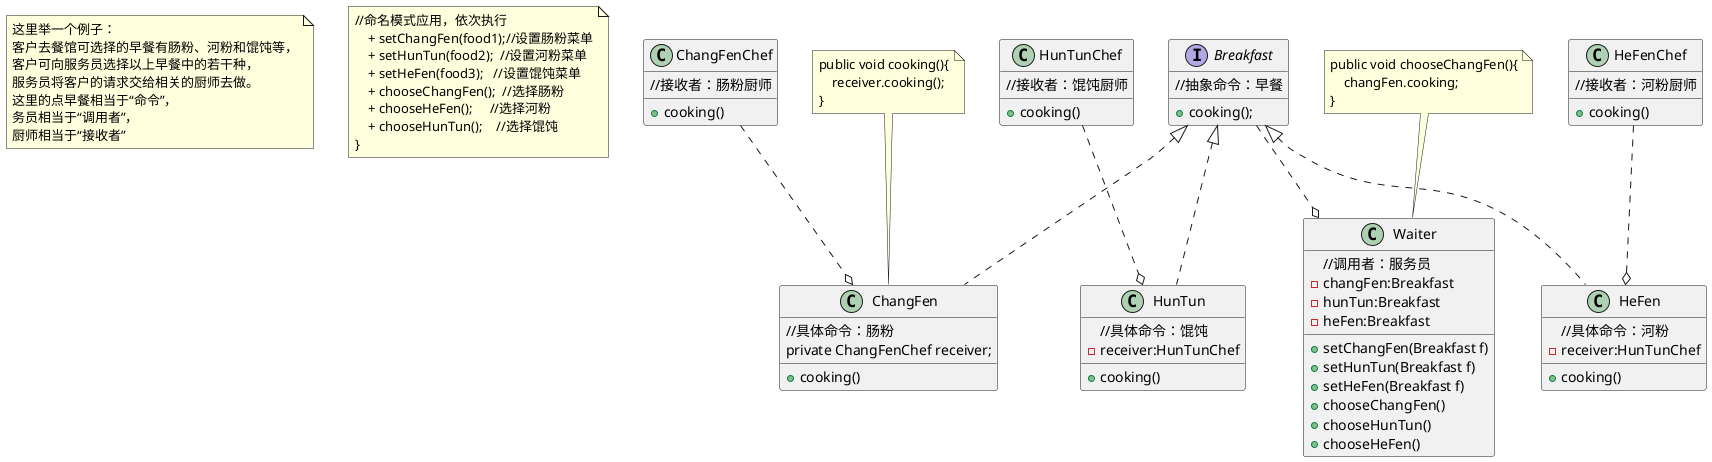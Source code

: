 @startuml
note as invoker
这里举一个例子：
客户去餐馆可选择的早餐有肠粉、河粉和馄饨等，
客户可向服务员选择以上早餐中的若干种，
服务员将客户的请求交给相关的厨师去做。
这里的点早餐相当于“命令”，
务员相当于“调用者”，
厨师相当于“接收者”
end note

note as CookingCommand
//命名模式应用，依次执行
    + setChangFen(food1);//设置肠粉菜单
    + setHunTun(food2);  //设置河粉菜单
    + setHeFen(food3);   //设置馄饨菜单
    + chooseChangFen();  //选择肠粉
    + chooseHeFen();     //选择河粉
    + chooseHunTun();    //选择馄饨
}
end note

class Waiter{
//调用者：服务员
    - changFen:Breakfast
    - hunTun:Breakfast
    - heFen:Breakfast
    + setChangFen(Breakfast f)
    + setHunTun(Breakfast f)
    + setHeFen(Breakfast f)
    + chooseChangFen()
    + chooseHunTun()
    + chooseHeFen()
}
interface Breakfast
{
//抽象命令：早餐
    + cooking();
}
class ChangFen implements Breakfast
{
//具体命令：肠粉
    private ChangFenChef receiver;
    + cooking()
}
class HunTun implements Breakfast
{
//具体命令：馄饨
    -  receiver:HunTunChef
    + cooking()
}
class HeFen implements Breakfast
{
//具体命令：河粉
    - receiver:HunTunChef
    + cooking()
}
class ChangFenChef
{
//接收者：肠粉厨师
    + cooking()
}
class HunTunChef
{
//接收者：馄饨厨师
    + cooking()
}
class HeFenChef{
//接收者：河粉厨师
    + cooking()
}

ChangFenChef .down.o ChangFen
HunTunChef .down.o HunTun
HeFenChef .down.o HeFen
Breakfast ..o Waiter

note as WaiterCode
public void chooseChangFen(){
    changFen.cooking;
}
end note
WaiterCode .. Waiter

note as changFenCode
public void cooking(){
    receiver.cooking();
}
end note
changFenCode .. ChangFen
@enduml